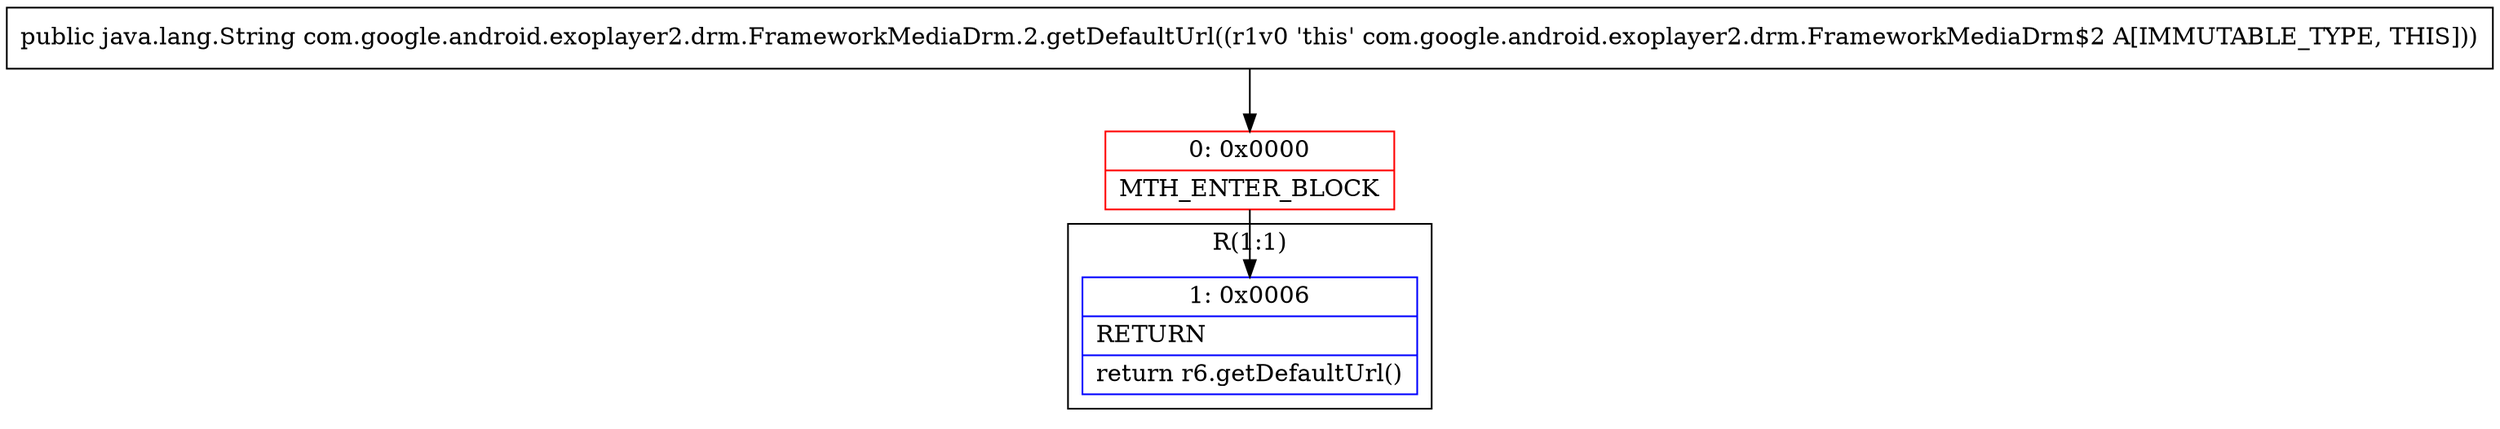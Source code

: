 digraph "CFG forcom.google.android.exoplayer2.drm.FrameworkMediaDrm.2.getDefaultUrl()Ljava\/lang\/String;" {
subgraph cluster_Region_243518728 {
label = "R(1:1)";
node [shape=record,color=blue];
Node_1 [shape=record,label="{1\:\ 0x0006|RETURN\l|return r6.getDefaultUrl()\l}"];
}
Node_0 [shape=record,color=red,label="{0\:\ 0x0000|MTH_ENTER_BLOCK\l}"];
MethodNode[shape=record,label="{public java.lang.String com.google.android.exoplayer2.drm.FrameworkMediaDrm.2.getDefaultUrl((r1v0 'this' com.google.android.exoplayer2.drm.FrameworkMediaDrm$2 A[IMMUTABLE_TYPE, THIS])) }"];
MethodNode -> Node_0;
Node_0 -> Node_1;
}

